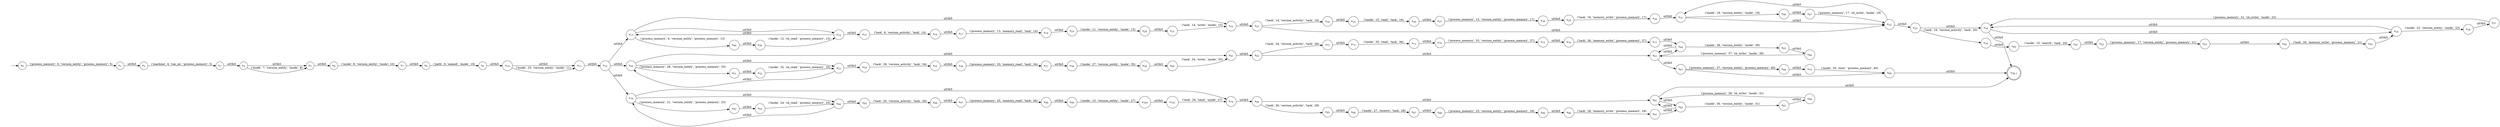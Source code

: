 digraph NFA {
    rankdir = LR;
    I [style = invis];
    I -> S0;
    S0 [label = <s<sub>0</sub>>, shape = circle];
    S1 [label = <s<sub>1</sub>>, shape = circle];
    S2 [label = <s<sub>2</sub>>, shape = circle];
    S3 [label = <s<sub>3</sub>>, shape = circle];
    S4 [label = <s<sub>4</sub>>, shape = circle];
    S5 [label = <s<sub>5</sub>>, shape = circle];
    S6 [label = <s<sub>6</sub>>, shape = circle];
    S7 [label = <s<sub>7</sub>>, shape = circle];
    S8 [label = <s<sub>8</sub>>, shape = circle];
    S9 [label = <s<sub>9</sub>>, shape = circle];
    S10 [label = <s<sub>10</sub>>, shape = circle];
    S11 [label = <s<sub>11</sub>>, shape = circle];
    S12 [label = <s<sub>12</sub>>, shape = circle];
    S13 [label = <s<sub>13</sub>>, shape = circle];
    S14 [label = <s<sub>14</sub>>, shape = circle];
    S14 -> S13 [label = "\u03b5"];
    S15 [label = <s<sub>15</sub>>, shape = circle];
    S16 [label = <s<sub>16</sub>>, shape = circle];
    S17 [label = <s<sub>17</sub>>, shape = circle];
    S18 [label = <s<sub>18</sub>>, shape = circle];
    S19 [label = <s<sub>19</sub>>, shape = circle];
    S20 [label = <s<sub>20</sub>>, shape = circle];
    S21 [label = <s<sub>21</sub>>, shape = circle];
    S22 [label = <s<sub>22</sub>>, shape = circle];
    S23 [label = <s<sub>23</sub>>, shape = circle];
    S24 [label = <s<sub>24</sub>>, shape = circle];
    S25 [label = <s<sub>25</sub>>, shape = circle];
    S26 [label = <s<sub>26</sub>>, shape = circle];
    S27 [label = <s<sub>27</sub>>, shape = circle];
    S28 [label = <s<sub>28</sub>>, shape = circle];
    S29 [label = <s<sub>29</sub>>, shape = circle];
    S30 [label = <s<sub>30</sub>>, shape = circle];
    S31 [label = <s<sub>31</sub>>, shape = circle];
    S32 [label = <s<sub>32</sub>>, shape = circle];
    S33 [label = <s<sub>33</sub>>, shape = circle];
    S34 [label = <s<sub>34</sub>>, shape = circle];
    S35 [label = <s<sub>35</sub>>, shape = circle];
    S35 -> S34 [label = "\u03b5"];
    S36 [label = <s<sub>36</sub>>, shape = circle];
    S37 [label = <s<sub>37</sub>>, shape = circle];
    S37 -> S34 [label = "('process_memory', 21, 'sh_write', 'inode', 23)"];
    S36 -> S37 [label = "\u03b5"];
    S35 -> S36 [label = "('inode', 22, 'version_entity', 'inode', 23)"];
    S34 -> S35 [label = "\u03b5"];
    S38 [label = <s<sub>38,1</sub>>, shape = circle, peripheries = 2];
    S34 -> S38 [label = "\u03b5"];
    S33 -> S34 [label = "\u03b5"];
    S39 [label = <s<sub>39</sub>>, shape = circle];
    S40 [label = <s<sub>40</sub>>, shape = circle];
    S41 [label = <s<sub>41</sub>>, shape = circle];
    S42 [label = <s<sub>42</sub>>, shape = circle];
    S43 [label = <s<sub>43</sub>>, shape = circle];
    S44 [label = <s<sub>44</sub>>, shape = circle];
    S45 [label = <s<sub>45</sub>>, shape = circle];
    S45 -> S35 [label = "\u03b5"];
    S44 -> S45 [label = "('task', 20, 'memory_write', 'process_memory', 21)"];
    S43 -> S44 [label = "\u03b5"];
    S42 -> S43 [label = "('process_memory', 17, 'version_entity', 'process_memory', 21)"];
    S41 -> S42 [label = "\u03b5"];
    S40 -> S41 [label = "('inode', 15, 'search', 'task', 20)"];
    S39 -> S40 [label = "\u03b5"];
    S33 -> S39 [label = "('task', 16, 'version_activity', 'task', 20)"];
    S32 -> S33 [label = "\u03b5"];
    S32 -> S31 [label = "\u03b5"];
    S31 -> S32 [label = "\u03b5"];
    S46 [label = <s<sub>46</sub>>, shape = circle];
    S47 [label = <s<sub>47</sub>>, shape = circle];
    S47 -> S32 [label = "('process_memory', 17, 'sh_write', 'inode', 19)"];
    S46 -> S47 [label = "\u03b5"];
    S31 -> S46 [label = "('inode', 18, 'version_entity', 'inode', 19)"];
    S30 -> S31 [label = "\u03b5"];
    S29 -> S30 [label = "('task', 16, 'memory_write', 'process_memory', 17)"];
    S28 -> S29 [label = "\u03b5"];
    S27 -> S28 [label = "('process_memory', 13, 'version_entity', 'process_memory', 17)"];
    S26 -> S27 [label = "\u03b5"];
    S25 -> S26 [label = "('inode', 15, 'read', 'task', 16)"];
    S24 -> S25 [label = "\u03b5"];
    S23 -> S24 [label = "('task', 14, 'version_activity', 'task', 16)"];
    S23 -> S32 [label = "\u03b5"];
    S22 -> S23 [label = "\u03b5"];
    S21 -> S22 [label = "('task', 14, 'write', 'inode', 15)"];
    S20 -> S21 [label = "\u03b5"];
    S19 -> S20 [label = "('inode', 11, 'version_entity', 'inode', 15)"];
    S18 -> S19 [label = "\u03b5"];
    S17 -> S18 [label = "('process_memory', 13, 'memory_read', 'task', 14)"];
    S16 -> S17 [label = "\u03b5"];
    S15 -> S16 [label = "('task', 6, 'version_activity', 'task', 14)"];
    S14 -> S15 [label = "\u03b5"];
    S13 -> S14 [label = "\u03b5"];
    S13 -> S22 [label = "\u03b5"];
    S48 [label = <s<sub>48</sub>>, shape = circle];
    S49 [label = <s<sub>49</sub>>, shape = circle];
    S49 -> S14 [label = "('inode', 12, 'sh_read', 'process_memory', 13)"];
    S48 -> S49 [label = "\u03b5"];
    S13 -> S48 [label = "('process_memory', 0, 'version_entity', 'process_memory', 13)"];
    S12 -> S13 [label = "\u03b5"];
    S50 [label = <s<sub>50</sub>>, shape = circle];
    S51 [label = <s<sub>51</sub>>, shape = circle];
    S52 [label = <s<sub>52</sub>>, shape = circle];
    S53 [label = <s<sub>53</sub>>, shape = circle];
    S53 -> S50 [label = "\u03b5"];
    S54 [label = <s<sub>54</sub>>, shape = circle];
    S55 [label = <s<sub>55</sub>>, shape = circle];
    S56 [label = <s<sub>56</sub>>, shape = circle];
    S57 [label = <s<sub>57</sub>>, shape = circle];
    S58 [label = <s<sub>58</sub>>, shape = circle];
    S59 [label = <s<sub>59</sub>>, shape = circle];
    S60 [label = <s<sub>60</sub>>, shape = circle];
    S61 [label = <s<sub>61</sub>>, shape = circle];
    S62 [label = <s<sub>62</sub>>, shape = circle];
    S63 [label = <s<sub>63</sub>>, shape = circle];
    S64 [label = <s<sub>64</sub>>, shape = circle];
    S65 [label = <s<sub>65</sub>>, shape = circle];
    S66 [label = <s<sub>66</sub>>, shape = circle];
    S66 -> S63 [label = "('process_memory', 37, 'sh_write', 'inode', 39)"];
    S65 -> S66 [label = "\u03b5"];
    S64 -> S65 [label = "('inode', 38, 'version_entity', 'inode', 39)"];
    S64 -> S63 [label = "\u03b5"];
    S63 -> S64 [label = "\u03b5"];
    S67 [label = <s<sub>67</sub>>, shape = circle];
    S68 [label = <s<sub>68</sub>>, shape = circle];
    S68 -> S38 [label = "\u03b5"];
    S67 -> S68 [label = "\u03b5"];
    S69 [label = <s<sub>69</sub>>, shape = circle];
    S70 [label = <s<sub>70</sub>>, shape = circle];
    S70 -> S68 [label = "('inode', 35, 'exec', 'process_memory', 40)"];
    S69 -> S70 [label = "\u03b5"];
    S67 -> S69 [label = "('process_memory', 37, 'version_entity', 'process_memory', 40)"];
    S63 -> S67 [label = "\u03b5"];
    S62 -> S63 [label = "\u03b5"];
    S71 [label = <s<sub>71</sub>>, shape = circle];
    S72 [label = <s<sub>72</sub>>, shape = circle];
    S73 [label = <s<sub>73</sub>>, shape = circle];
    S74 [label = <s<sub>74</sub>>, shape = circle];
    S75 [label = <s<sub>75</sub>>, shape = circle];
    S76 [label = <s<sub>76</sub>>, shape = circle];
    S77 [label = <s<sub>77</sub>>, shape = circle];
    S77 -> S64 [label = "\u03b5"];
    S76 -> S77 [label = "('task', 36, 'memory_write', 'process_memory', 37)"];
    S75 -> S76 [label = "\u03b5"];
    S74 -> S75 [label = "('process_memory', 33, 'version_entity', 'process_memory', 37)"];
    S73 -> S74 [label = "\u03b5"];
    S72 -> S73 [label = "('inode', 35, 'read', 'task', 36)"];
    S71 -> S72 [label = "\u03b5"];
    S62 -> S71 [label = "('task', 34, 'version_activity', 'task', 36)"];
    S61 -> S62 [label = "\u03b5"];
    S60 -> S61 [label = "('task', 34, 'write', 'inode', 35)"];
    S59 -> S60 [label = "\u03b5"];
    S58 -> S59 [label = "('inode', 27, 'version_entity', 'inode', 35)"];
    S57 -> S58 [label = "\u03b5"];
    S56 -> S57 [label = "('process_memory', 33, 'memory_read', 'task', 34)"];
    S55 -> S56 [label = "\u03b5"];
    S54 -> S55 [label = "('task', 28, 'version_activity', 'task', 34)"];
    S53 -> S54 [label = "\u03b5"];
    S52 -> S53 [label = "('inode', 32, 'sh_read', 'process_memory', 33)"];
    S51 -> S52 [label = "\u03b5"];
    S50 -> S51 [label = "('process_memory', 29, 'version_entity', 'process_memory', 33)"];
    S50 -> S61 [label = "\u03b5"];
    S50 -> S53 [label = "\u03b5"];
    S12 -> S50 [label = "\u03b5"];
    S78 [label = <s<sub>78</sub>>, shape = circle];
    S79 [label = <s<sub>79</sub>>, shape = circle];
    S80 [label = <s<sub>80</sub>>, shape = circle];
    S81 [label = <s<sub>81</sub>>, shape = circle];
    S82 [label = <s<sub>82</sub>>, shape = circle];
    S83 [label = <s<sub>83</sub>>, shape = circle];
    S84 [label = <s<sub>84</sub>>, shape = circle];
    S84 -> S81 [label = "('process_memory', 29, 'sh_write', 'inode', 31)"];
    S83 -> S84 [label = "\u03b5"];
    S82 -> S83 [label = "('inode', 30, 'version_entity', 'inode', 31)"];
    S82 -> S81 [label = "\u03b5"];
    S81 -> S82 [label = "\u03b5"];
    S81 -> S38 [label = "\u03b5"];
    S80 -> S81 [label = "\u03b5"];
    S85 [label = <s<sub>85</sub>>, shape = circle];
    S86 [label = <s<sub>86</sub>>, shape = circle];
    S87 [label = <s<sub>87</sub>>, shape = circle];
    S88 [label = <s<sub>88</sub>>, shape = circle];
    S89 [label = <s<sub>89</sub>>, shape = circle];
    S90 [label = <s<sub>90</sub>>, shape = circle];
    S91 [label = <s<sub>91</sub>>, shape = circle];
    S91 -> S82 [label = "\u03b5"];
    S90 -> S91 [label = "('task', 28, 'memory_write', 'process_memory', 29)"];
    S89 -> S90 [label = "\u03b5"];
    S88 -> S89 [label = "('process_memory', 25, 'version_entity', 'process_memory', 29)"];
    S87 -> S88 [label = "\u03b5"];
    S86 -> S87 [label = "('inode', 27, 'receive', 'task', 28)"];
    S85 -> S86 [label = "\u03b5"];
    S80 -> S85 [label = "('task', 26, 'version_activity', 'task', 28)"];
    S79 -> S80 [label = "\u03b5"];
    S78 -> S79 [label = "\u03b5"];
    S92 [label = <s<sub>92</sub>>, shape = circle];
    S93 [label = <s<sub>93</sub>>, shape = circle];
    S94 [label = <s<sub>94</sub>>, shape = circle];
    S94 -> S78 [label = "\u03b5"];
    S95 [label = <s<sub>95</sub>>, shape = circle];
    S96 [label = <s<sub>96</sub>>, shape = circle];
    S97 [label = <s<sub>97</sub>>, shape = circle];
    S98 [label = <s<sub>98</sub>>, shape = circle];
    S99 [label = <s<sub>99</sub>>, shape = circle];
    S100 [label = <s<sub>100</sub>>, shape = circle];
    S101 [label = <s<sub>101</sub>>, shape = circle];
    S101 -> S79 [label = "('task', 26, 'send', 'inode', 27)"];
    S100 -> S101 [label = "\u03b5"];
    S99 -> S100 [label = "('inode', 15, 'version_entity', 'inode', 27)"];
    S98 -> S99 [label = "\u03b5"];
    S97 -> S98 [label = "('process_memory', 25, 'memory_read', 'task', 26)"];
    S96 -> S97 [label = "\u03b5"];
    S95 -> S96 [label = "('task', 20, 'version_activity', 'task', 26)"];
    S94 -> S95 [label = "\u03b5"];
    S93 -> S94 [label = "('inode', 24, 'sh_read', 'process_memory', 25)"];
    S92 -> S93 [label = "\u03b5"];
    S78 -> S92 [label = "('process_memory', 21, 'version_entity', 'process_memory', 25)"];
    S78 -> S94 [label = "\u03b5"];
    S12 -> S78 [label = "\u03b5"];
    S11 -> S12 [label = "\u03b5"];
    S10 -> S11 [label = "\u03b5"];
    S10 -> S11 [label = "('inode', 10, 'version_entity', 'inode', 11)"];
    S9 -> S10 [label = "\u03b5"];
    S8 -> S9 [label = "('path', 9, 'named', 'inode', 10)"];
    S7 -> S8 [label = "\u03b5"];
    S6 -> S7 [label = "('inode', 8, 'version_entity', 'inode', 10)"];
    S5 -> S6 [label = "\u03b5"];
    S4 -> S5 [label = "\u03b5"];
    S4 -> S5 [label = "('inode', 7, 'version_entity', 'inode', 8)"];
    S3 -> S4 [label = "\u03b5"];
    S2 -> S3 [label = "('machine', 4, 'ran_on', 'process_memory', 5)"];
    S1 -> S2 [label = "\u03b5"];
    S0 -> S1 [label = "('process_memory', 0, 'version_entity', 'process_memory', 5)"];
}

